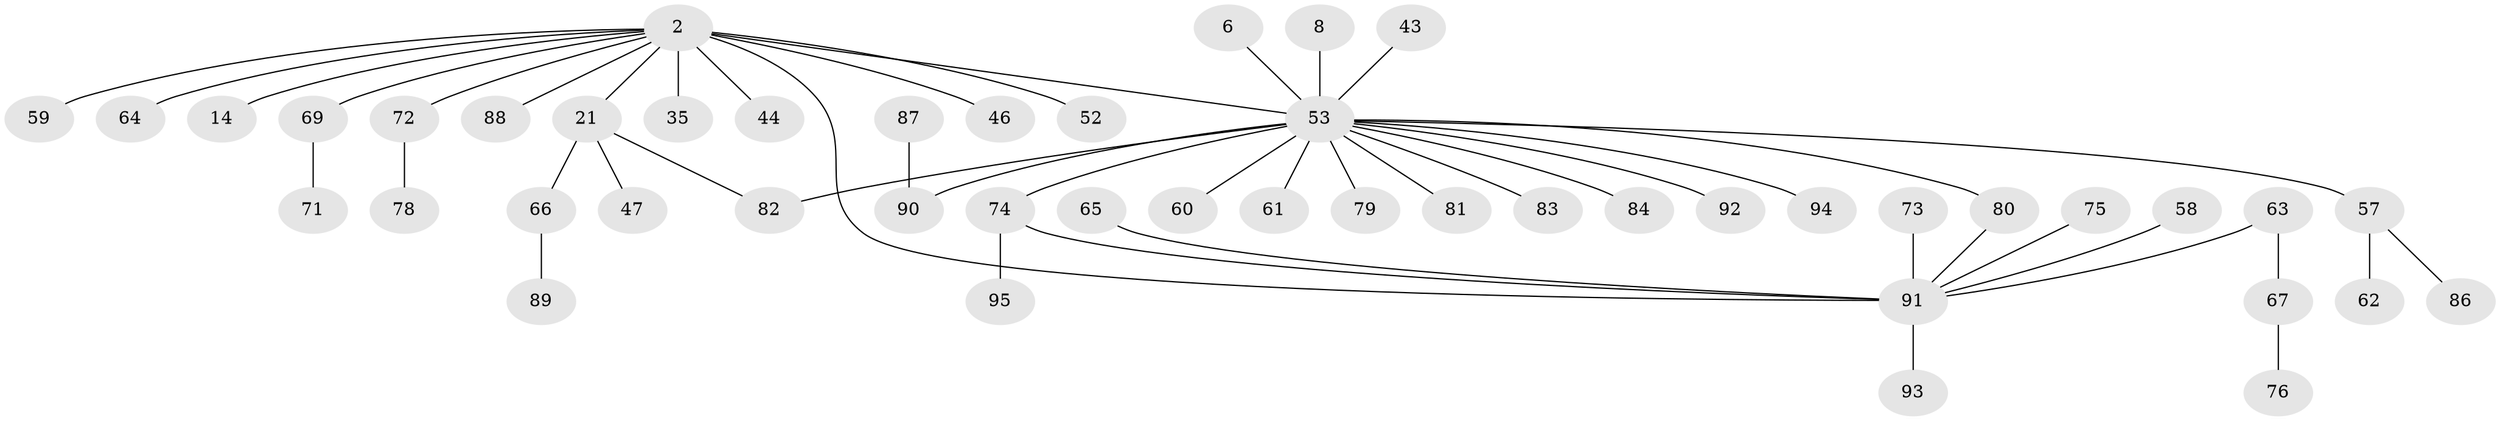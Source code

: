 // original degree distribution, {6: 0.021052631578947368, 17: 0.010526315789473684, 9: 0.010526315789473684, 4: 0.05263157894736842, 1: 0.5368421052631579, 2: 0.2631578947368421, 5: 0.031578947368421054, 3: 0.06315789473684211, 10: 0.010526315789473684}
// Generated by graph-tools (version 1.1) at 2025/46/03/09/25 04:46:59]
// undirected, 47 vertices, 49 edges
graph export_dot {
graph [start="1"]
  node [color=gray90,style=filled];
  2;
  6;
  8;
  14;
  21 [super="+9"];
  35;
  43;
  44 [super="+20"];
  46;
  47;
  52;
  53 [super="+42+36+31"];
  57 [super="+49"];
  58;
  59;
  60;
  61;
  62;
  63;
  64 [super="+13+18+22"];
  65;
  66;
  67;
  69 [super="+68"];
  71;
  72;
  73 [super="+55"];
  74 [super="+19+56"];
  75 [super="+41"];
  76;
  78;
  79;
  80 [super="+10+17"];
  81;
  82;
  83;
  84 [super="+40"];
  86;
  87;
  88;
  89;
  90 [super="+77"];
  91 [super="+15+85"];
  92 [super="+48"];
  93;
  94;
  95;
  2 -- 14;
  2 -- 21 [weight=2];
  2 -- 35;
  2 -- 46;
  2 -- 52;
  2 -- 59;
  2 -- 72;
  2 -- 88;
  2 -- 53 [weight=3];
  2 -- 64;
  2 -- 91 [weight=2];
  2 -- 44;
  2 -- 69;
  6 -- 53;
  8 -- 53;
  21 -- 66;
  21 -- 82;
  21 -- 47;
  43 -- 53;
  53 -- 60;
  53 -- 79;
  53 -- 80;
  53 -- 81;
  53 -- 82;
  53 -- 83;
  53 -- 94;
  53 -- 61;
  53 -- 84;
  53 -- 92;
  53 -- 57;
  53 -- 90;
  53 -- 74;
  57 -- 62;
  57 -- 86;
  58 -- 91;
  63 -- 67;
  63 -- 91;
  65 -- 91;
  66 -- 89;
  67 -- 76;
  69 -- 71;
  72 -- 78;
  73 -- 91;
  74 -- 91;
  74 -- 95;
  75 -- 91;
  80 -- 91;
  87 -- 90;
  91 -- 93;
}

